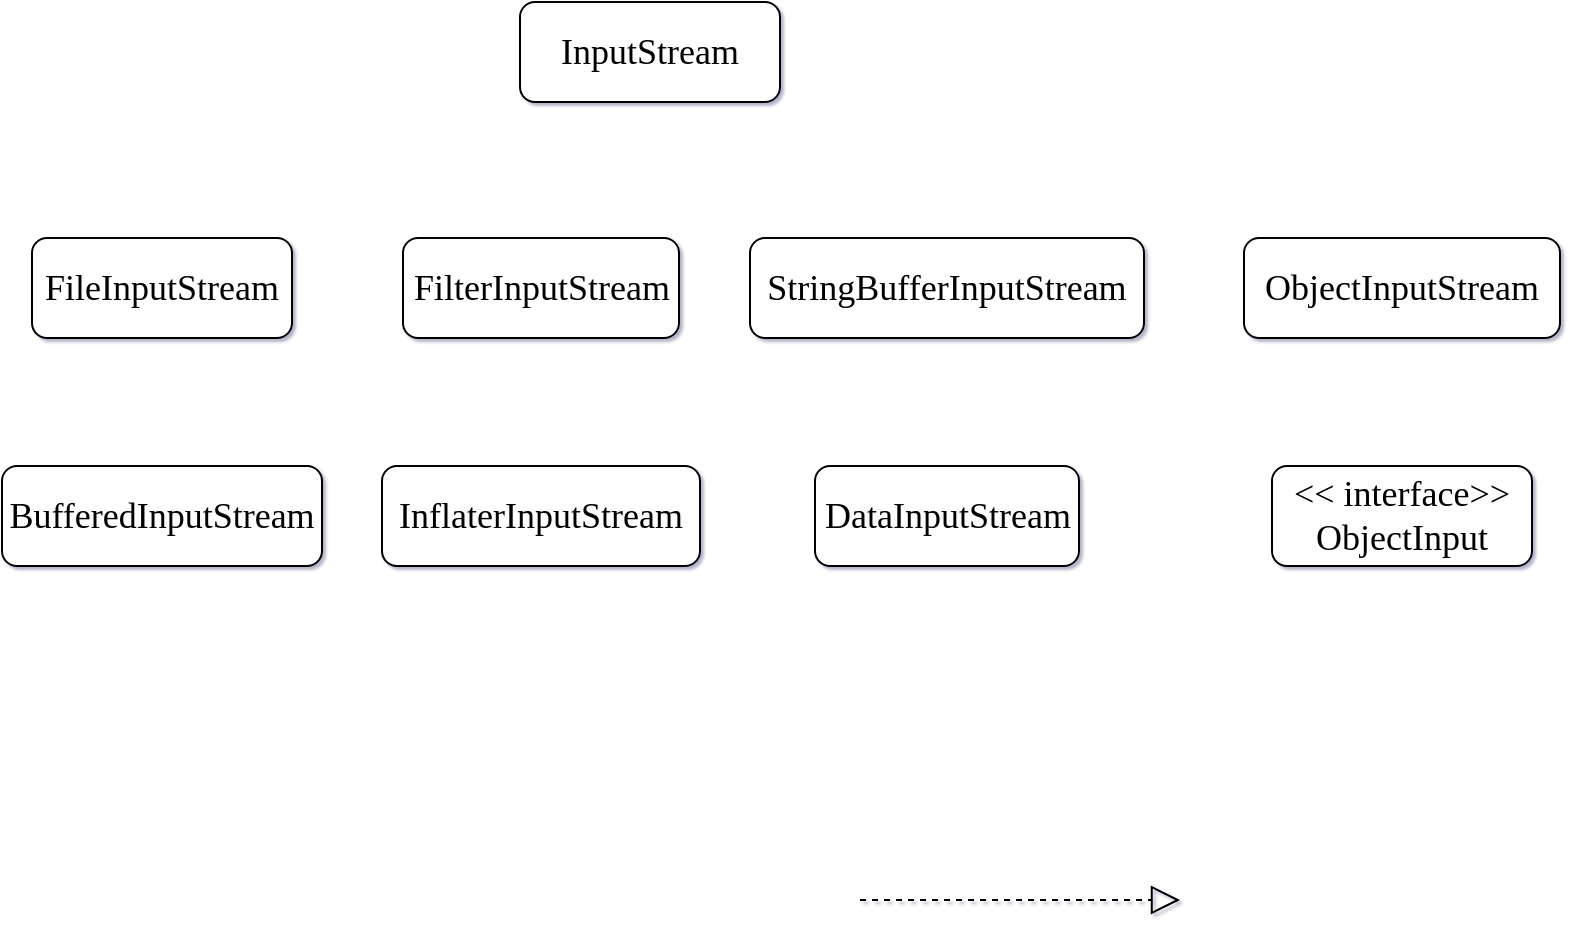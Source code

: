 <mxfile version="20.2.0" type="github">
  <diagram id="6qBIIyij7JlT-GvtMwbE" name="第 1 页">
    <mxGraphModel dx="1566" dy="665" grid="0" gridSize="10" guides="1" tooltips="1" connect="1" arrows="1" fold="1" page="0" pageScale="1" pageWidth="827" pageHeight="1169" background="none" math="0" shadow="1">
      <root>
        <mxCell id="0" />
        <mxCell id="1" parent="0" />
        <mxCell id="QZ4hOlHz6Jx9WFnXbbxD-1" value="&lt;font face=&quot;Times New Roman&quot; style=&quot;font-size: 18px;&quot;&gt;InputStream&lt;/font&gt;" style="rounded=1;whiteSpace=wrap;html=1;" vertex="1" parent="1">
          <mxGeometry x="214" y="18" width="130" height="50" as="geometry" />
        </mxCell>
        <mxCell id="QZ4hOlHz6Jx9WFnXbbxD-2" value="&lt;font face=&quot;Times New Roman&quot; style=&quot;font-size: 18px;&quot;&gt;&amp;lt;&amp;lt; interface&amp;gt;&amp;gt;&lt;br&gt;ObjectInput&lt;/font&gt;" style="rounded=1;whiteSpace=wrap;html=1;" vertex="1" parent="1">
          <mxGeometry x="590" y="250" width="130" height="50" as="geometry" />
        </mxCell>
        <mxCell id="QZ4hOlHz6Jx9WFnXbbxD-3" value="&lt;font face=&quot;Times New Roman&quot; style=&quot;font-size: 18px;&quot;&gt;DataInputStream&lt;/font&gt;" style="rounded=1;whiteSpace=wrap;html=1;" vertex="1" parent="1">
          <mxGeometry x="361.5" y="250" width="132" height="50" as="geometry" />
        </mxCell>
        <mxCell id="QZ4hOlHz6Jx9WFnXbbxD-4" value="&lt;font face=&quot;Times New Roman&quot; style=&quot;font-size: 18px;&quot;&gt;InflaterInputStream&lt;/font&gt;" style="rounded=1;whiteSpace=wrap;html=1;" vertex="1" parent="1">
          <mxGeometry x="145" y="250" width="159" height="50" as="geometry" />
        </mxCell>
        <mxCell id="QZ4hOlHz6Jx9WFnXbbxD-5" value="&lt;font face=&quot;Times New Roman&quot; style=&quot;font-size: 18px;&quot;&gt;BufferedInputStream&lt;/font&gt;" style="rounded=1;whiteSpace=wrap;html=1;" vertex="1" parent="1">
          <mxGeometry x="-45" y="250" width="160" height="50" as="geometry" />
        </mxCell>
        <mxCell id="QZ4hOlHz6Jx9WFnXbbxD-6" value="&lt;font face=&quot;Times New Roman&quot; style=&quot;font-size: 18px;&quot;&gt;ObjectInputStream&lt;/font&gt;" style="rounded=1;whiteSpace=wrap;html=1;" vertex="1" parent="1">
          <mxGeometry x="576" y="136" width="158" height="50" as="geometry" />
        </mxCell>
        <mxCell id="QZ4hOlHz6Jx9WFnXbbxD-7" value="&lt;font face=&quot;Times New Roman&quot; style=&quot;font-size: 18px;&quot;&gt;StringBufferInputStream&lt;/font&gt;" style="rounded=1;whiteSpace=wrap;html=1;" vertex="1" parent="1">
          <mxGeometry x="329" y="136" width="197" height="50" as="geometry" />
        </mxCell>
        <mxCell id="QZ4hOlHz6Jx9WFnXbbxD-8" value="&lt;font face=&quot;Times New Roman&quot; style=&quot;font-size: 18px;&quot;&gt;FilterInputStream&lt;/font&gt;" style="rounded=1;whiteSpace=wrap;html=1;" vertex="1" parent="1">
          <mxGeometry x="155.5" y="136" width="138" height="50" as="geometry" />
        </mxCell>
        <mxCell id="QZ4hOlHz6Jx9WFnXbbxD-9" value="&lt;font face=&quot;Times New Roman&quot; style=&quot;font-size: 18px;&quot;&gt;FileInputStream&lt;/font&gt;" style="rounded=1;whiteSpace=wrap;html=1;" vertex="1" parent="1">
          <mxGeometry x="-30" y="136" width="130" height="50" as="geometry" />
        </mxCell>
        <mxCell id="QZ4hOlHz6Jx9WFnXbbxD-11" value="" style="endArrow=block;dashed=1;endFill=0;endSize=12;html=1;rounded=0;fontFamily=Times New Roman;fontSize=18;" edge="1" parent="1">
          <mxGeometry width="160" relative="1" as="geometry">
            <mxPoint x="384" y="467" as="sourcePoint" />
            <mxPoint x="544" y="467" as="targetPoint" />
          </mxGeometry>
        </mxCell>
      </root>
    </mxGraphModel>
  </diagram>
</mxfile>
